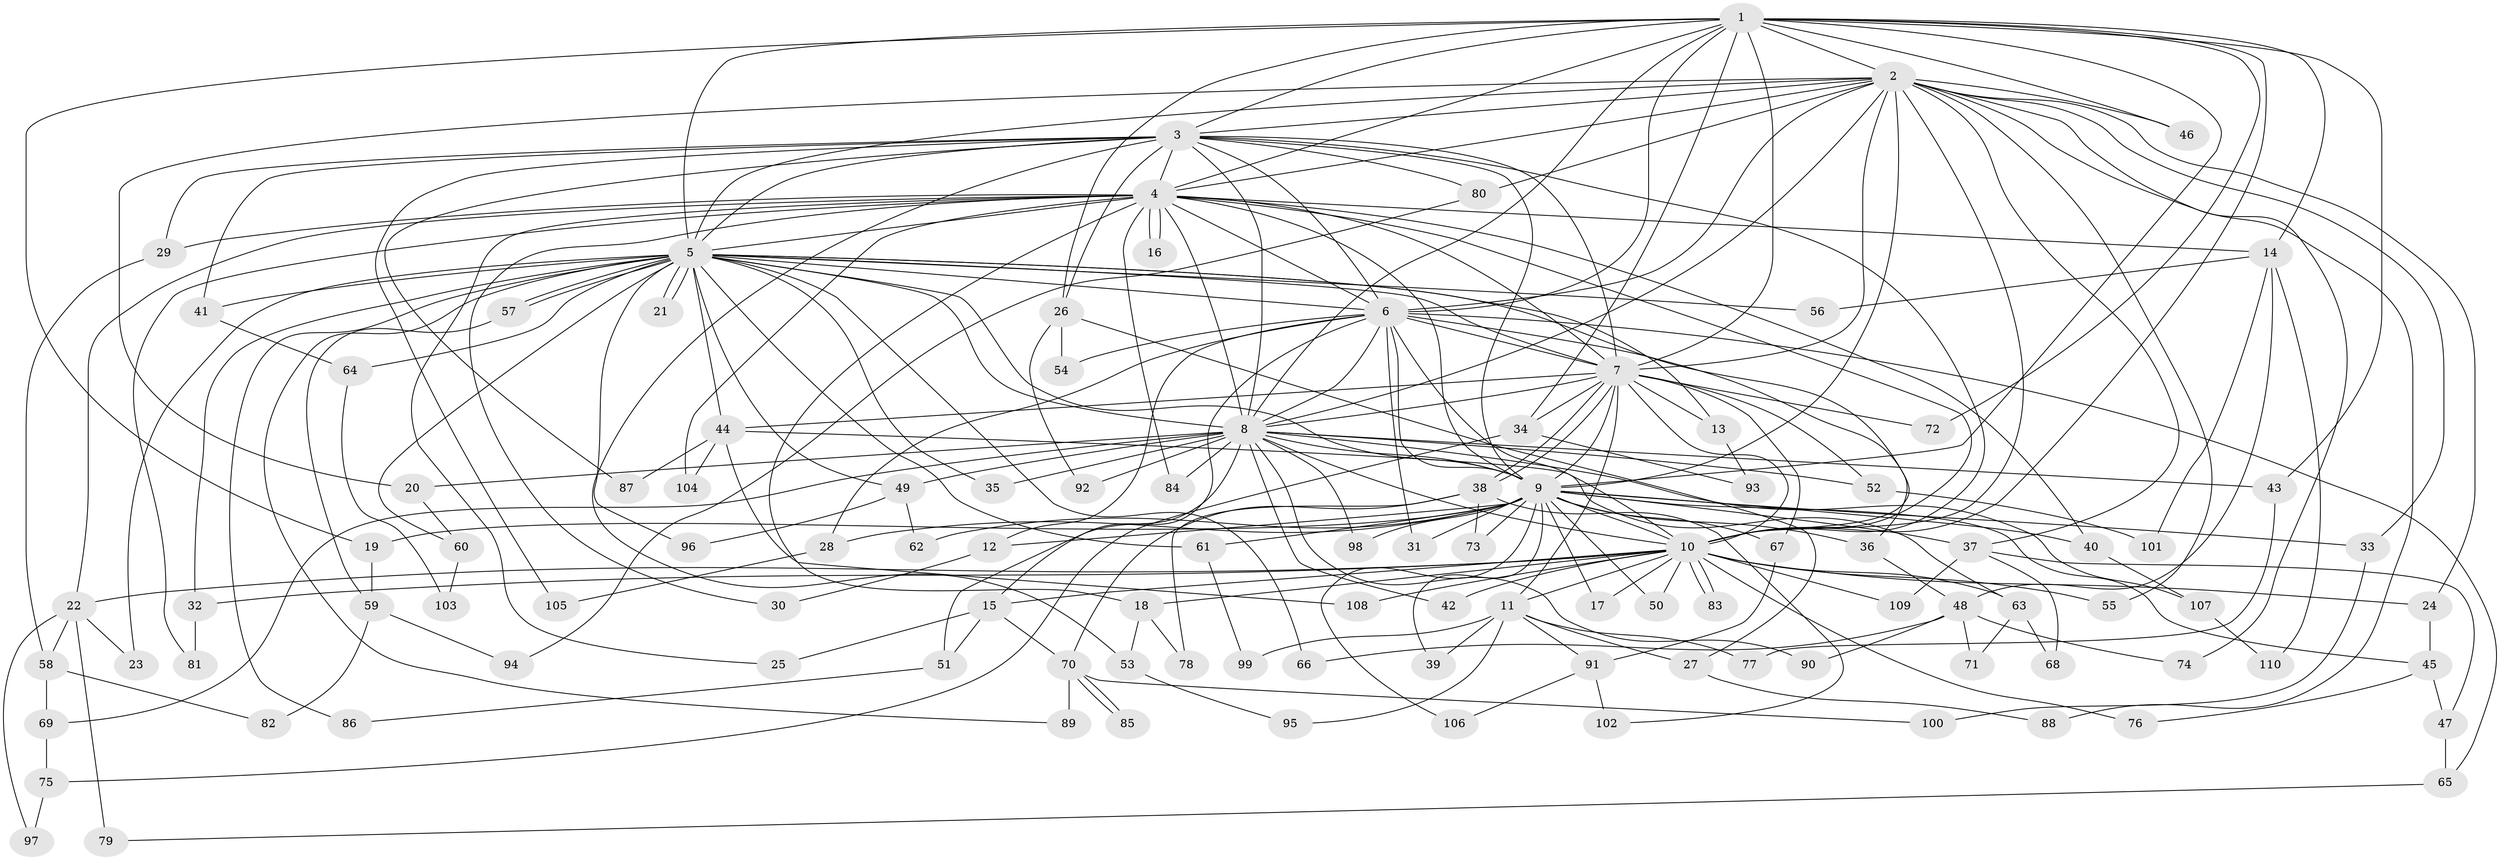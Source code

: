 // coarse degree distribution, {12: 0.022727272727272728, 1: 0.22727272727272727, 2: 0.5, 16: 0.022727272727272728, 4: 0.045454545454545456, 3: 0.045454545454545456, 22: 0.022727272727272728, 19: 0.022727272727272728, 6: 0.022727272727272728, 5: 0.045454545454545456, 7: 0.022727272727272728}
// Generated by graph-tools (version 1.1) at 2025/47/03/04/25 21:47:00]
// undirected, 110 vertices, 245 edges
graph export_dot {
graph [start="1"]
  node [color=gray90,style=filled];
  1;
  2;
  3;
  4;
  5;
  6;
  7;
  8;
  9;
  10;
  11;
  12;
  13;
  14;
  15;
  16;
  17;
  18;
  19;
  20;
  21;
  22;
  23;
  24;
  25;
  26;
  27;
  28;
  29;
  30;
  31;
  32;
  33;
  34;
  35;
  36;
  37;
  38;
  39;
  40;
  41;
  42;
  43;
  44;
  45;
  46;
  47;
  48;
  49;
  50;
  51;
  52;
  53;
  54;
  55;
  56;
  57;
  58;
  59;
  60;
  61;
  62;
  63;
  64;
  65;
  66;
  67;
  68;
  69;
  70;
  71;
  72;
  73;
  74;
  75;
  76;
  77;
  78;
  79;
  80;
  81;
  82;
  83;
  84;
  85;
  86;
  87;
  88;
  89;
  90;
  91;
  92;
  93;
  94;
  95;
  96;
  97;
  98;
  99;
  100;
  101;
  102;
  103;
  104;
  105;
  106;
  107;
  108;
  109;
  110;
  1 -- 2;
  1 -- 3;
  1 -- 4;
  1 -- 5;
  1 -- 6;
  1 -- 7;
  1 -- 8;
  1 -- 9;
  1 -- 10;
  1 -- 14;
  1 -- 19;
  1 -- 26;
  1 -- 34;
  1 -- 43;
  1 -- 46;
  1 -- 72;
  2 -- 3;
  2 -- 4;
  2 -- 5;
  2 -- 6;
  2 -- 7;
  2 -- 8;
  2 -- 9;
  2 -- 10;
  2 -- 20;
  2 -- 24;
  2 -- 33;
  2 -- 37;
  2 -- 46;
  2 -- 55;
  2 -- 74;
  2 -- 80;
  2 -- 88;
  3 -- 4;
  3 -- 5;
  3 -- 6;
  3 -- 7;
  3 -- 8;
  3 -- 9;
  3 -- 10;
  3 -- 26;
  3 -- 29;
  3 -- 41;
  3 -- 53;
  3 -- 80;
  3 -- 87;
  3 -- 105;
  4 -- 5;
  4 -- 6;
  4 -- 7;
  4 -- 8;
  4 -- 9;
  4 -- 10;
  4 -- 14;
  4 -- 16;
  4 -- 16;
  4 -- 18;
  4 -- 22;
  4 -- 25;
  4 -- 29;
  4 -- 30;
  4 -- 40;
  4 -- 81;
  4 -- 84;
  4 -- 104;
  5 -- 6;
  5 -- 7;
  5 -- 8;
  5 -- 9;
  5 -- 10;
  5 -- 13;
  5 -- 21;
  5 -- 21;
  5 -- 23;
  5 -- 32;
  5 -- 35;
  5 -- 41;
  5 -- 44;
  5 -- 49;
  5 -- 56;
  5 -- 57;
  5 -- 57;
  5 -- 60;
  5 -- 61;
  5 -- 64;
  5 -- 66;
  5 -- 86;
  5 -- 89;
  5 -- 96;
  6 -- 7;
  6 -- 8;
  6 -- 9;
  6 -- 10;
  6 -- 12;
  6 -- 15;
  6 -- 28;
  6 -- 31;
  6 -- 36;
  6 -- 54;
  6 -- 65;
  7 -- 8;
  7 -- 9;
  7 -- 10;
  7 -- 11;
  7 -- 13;
  7 -- 34;
  7 -- 38;
  7 -- 38;
  7 -- 44;
  7 -- 52;
  7 -- 67;
  7 -- 72;
  8 -- 9;
  8 -- 10;
  8 -- 20;
  8 -- 35;
  8 -- 42;
  8 -- 43;
  8 -- 49;
  8 -- 51;
  8 -- 52;
  8 -- 69;
  8 -- 84;
  8 -- 90;
  8 -- 92;
  8 -- 98;
  8 -- 107;
  9 -- 10;
  9 -- 12;
  9 -- 17;
  9 -- 19;
  9 -- 28;
  9 -- 31;
  9 -- 33;
  9 -- 36;
  9 -- 37;
  9 -- 39;
  9 -- 40;
  9 -- 45;
  9 -- 50;
  9 -- 61;
  9 -- 62;
  9 -- 67;
  9 -- 73;
  9 -- 98;
  9 -- 106;
  10 -- 11;
  10 -- 15;
  10 -- 17;
  10 -- 18;
  10 -- 22;
  10 -- 24;
  10 -- 32;
  10 -- 42;
  10 -- 50;
  10 -- 55;
  10 -- 63;
  10 -- 76;
  10 -- 83;
  10 -- 83;
  10 -- 108;
  10 -- 109;
  11 -- 27;
  11 -- 39;
  11 -- 77;
  11 -- 91;
  11 -- 95;
  11 -- 99;
  12 -- 30;
  13 -- 93;
  14 -- 48;
  14 -- 56;
  14 -- 101;
  14 -- 110;
  15 -- 25;
  15 -- 51;
  15 -- 70;
  18 -- 53;
  18 -- 78;
  19 -- 59;
  20 -- 60;
  22 -- 23;
  22 -- 58;
  22 -- 79;
  22 -- 97;
  24 -- 45;
  26 -- 27;
  26 -- 54;
  26 -- 92;
  27 -- 88;
  28 -- 105;
  29 -- 58;
  32 -- 81;
  33 -- 100;
  34 -- 75;
  34 -- 93;
  36 -- 48;
  37 -- 47;
  37 -- 68;
  37 -- 109;
  38 -- 70;
  38 -- 73;
  38 -- 78;
  38 -- 102;
  40 -- 107;
  41 -- 64;
  43 -- 77;
  44 -- 63;
  44 -- 87;
  44 -- 104;
  44 -- 108;
  45 -- 47;
  45 -- 76;
  47 -- 65;
  48 -- 66;
  48 -- 71;
  48 -- 74;
  48 -- 90;
  49 -- 62;
  49 -- 96;
  51 -- 86;
  52 -- 101;
  53 -- 95;
  57 -- 59;
  58 -- 69;
  58 -- 82;
  59 -- 82;
  59 -- 94;
  60 -- 103;
  61 -- 99;
  63 -- 68;
  63 -- 71;
  64 -- 103;
  65 -- 79;
  67 -- 91;
  69 -- 75;
  70 -- 85;
  70 -- 85;
  70 -- 89;
  70 -- 100;
  75 -- 97;
  80 -- 94;
  91 -- 102;
  91 -- 106;
  107 -- 110;
}
